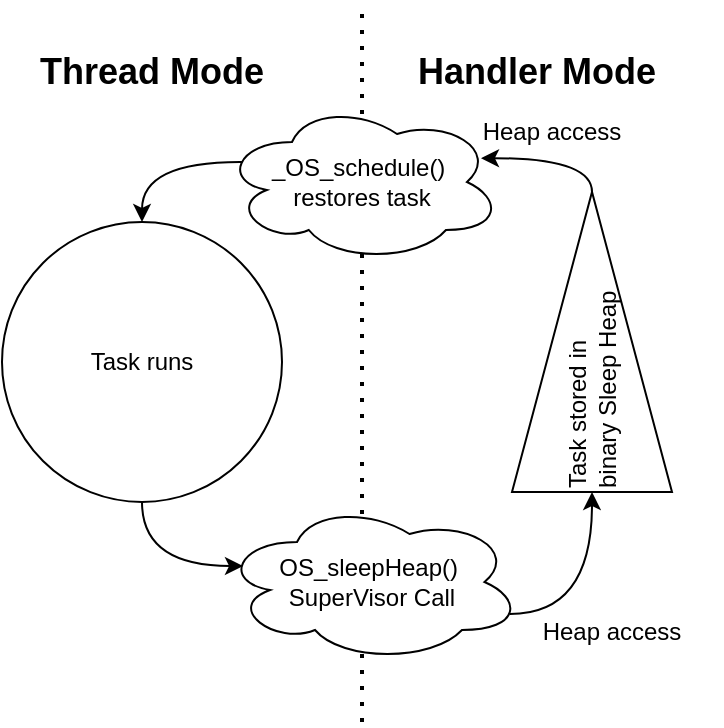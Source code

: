 <mxfile version="26.0.7">
  <diagram id="RU_Ic61VFjjMj9rcL3MH" name="Page-1">
    <mxGraphModel dx="579" dy="514" grid="1" gridSize="10" guides="1" tooltips="1" connect="1" arrows="1" fold="1" page="1" pageScale="1" pageWidth="850" pageHeight="1100" math="0" shadow="0">
      <root>
        <mxCell id="0" />
        <mxCell id="1" parent="0" />
        <mxCell id="0z87WQkEpv7xF07a0W3W-9" value="" style="endArrow=none;dashed=1;html=1;dashPattern=1 3;strokeWidth=2;rounded=0;" edge="1" parent="1">
          <mxGeometry width="50" height="50" relative="1" as="geometry">
            <mxPoint x="250" y="400" as="sourcePoint" />
            <mxPoint x="250" y="40" as="targetPoint" />
          </mxGeometry>
        </mxCell>
        <mxCell id="0z87WQkEpv7xF07a0W3W-1" value="Task stored in&amp;nbsp;&lt;div&gt;binary Sleep Heap&lt;/div&gt;" style="triangle;whiteSpace=wrap;html=1;rotation=-90;align=left;" vertex="1" parent="1">
          <mxGeometry x="290" y="170" width="150" height="80" as="geometry" />
        </mxCell>
        <mxCell id="0z87WQkEpv7xF07a0W3W-2" value="Task runs" style="ellipse;whiteSpace=wrap;html=1;aspect=fixed;" vertex="1" parent="1">
          <mxGeometry x="70" y="150" width="140" height="140" as="geometry" />
        </mxCell>
        <mxCell id="0z87WQkEpv7xF07a0W3W-6" style="edgeStyle=orthogonalEdgeStyle;rounded=0;orthogonalLoop=1;jettySize=auto;html=1;exitX=0.07;exitY=0.4;exitDx=0;exitDy=0;exitPerimeter=0;entryX=0.5;entryY=0;entryDx=0;entryDy=0;curved=1;" edge="1" parent="1" source="0z87WQkEpv7xF07a0W3W-3" target="0z87WQkEpv7xF07a0W3W-2">
          <mxGeometry relative="1" as="geometry">
            <Array as="points">
              <mxPoint x="238" y="120" />
              <mxPoint x="110" y="120" />
            </Array>
          </mxGeometry>
        </mxCell>
        <mxCell id="0z87WQkEpv7xF07a0W3W-3" value="_OS_schedule()&amp;nbsp;&lt;div&gt;restores task&lt;/div&gt;" style="ellipse;shape=cloud;whiteSpace=wrap;html=1;" vertex="1" parent="1">
          <mxGeometry x="180" y="90" width="140" height="80" as="geometry" />
        </mxCell>
        <mxCell id="0z87WQkEpv7xF07a0W3W-8" style="edgeStyle=orthogonalEdgeStyle;rounded=0;orthogonalLoop=1;jettySize=auto;html=1;exitX=0.96;exitY=0.7;exitDx=0;exitDy=0;exitPerimeter=0;entryX=0;entryY=0.5;entryDx=0;entryDy=0;curved=1;" edge="1" parent="1" source="0z87WQkEpv7xF07a0W3W-4" target="0z87WQkEpv7xF07a0W3W-1">
          <mxGeometry relative="1" as="geometry">
            <Array as="points">
              <mxPoint x="365" y="346" />
            </Array>
          </mxGeometry>
        </mxCell>
        <mxCell id="0z87WQkEpv7xF07a0W3W-4" value="OS_sleepHeap()&amp;nbsp;&lt;div&gt;SuperVisor Call&lt;/div&gt;" style="ellipse;shape=cloud;whiteSpace=wrap;html=1;" vertex="1" parent="1">
          <mxGeometry x="180" y="290" width="150" height="80" as="geometry" />
        </mxCell>
        <mxCell id="0z87WQkEpv7xF07a0W3W-5" style="edgeStyle=orthogonalEdgeStyle;rounded=0;orthogonalLoop=1;jettySize=auto;html=1;exitX=1;exitY=0.5;exitDx=0;exitDy=0;curved=1;entryX=0.925;entryY=0.351;entryDx=0;entryDy=0;entryPerimeter=0;" edge="1" parent="1" source="0z87WQkEpv7xF07a0W3W-1" target="0z87WQkEpv7xF07a0W3W-3">
          <mxGeometry relative="1" as="geometry">
            <mxPoint x="350" y="90" as="targetPoint" />
            <Array as="points">
              <mxPoint x="365" y="118" />
            </Array>
          </mxGeometry>
        </mxCell>
        <mxCell id="0z87WQkEpv7xF07a0W3W-7" style="edgeStyle=orthogonalEdgeStyle;rounded=0;orthogonalLoop=1;jettySize=auto;html=1;exitX=0.5;exitY=1;exitDx=0;exitDy=0;entryX=0.07;entryY=0.4;entryDx=0;entryDy=0;entryPerimeter=0;curved=1;" edge="1" parent="1" source="0z87WQkEpv7xF07a0W3W-2" target="0z87WQkEpv7xF07a0W3W-4">
          <mxGeometry relative="1" as="geometry">
            <Array as="points">
              <mxPoint x="140" y="322" />
            </Array>
          </mxGeometry>
        </mxCell>
        <mxCell id="0z87WQkEpv7xF07a0W3W-10" value="Thread Mode" style="text;html=1;align=center;verticalAlign=middle;whiteSpace=wrap;rounded=0;fontStyle=1;fontSize=18;" vertex="1" parent="1">
          <mxGeometry x="70" y="60" width="150" height="30" as="geometry" />
        </mxCell>
        <mxCell id="0z87WQkEpv7xF07a0W3W-11" value="Handler Mode" style="text;html=1;align=center;verticalAlign=middle;whiteSpace=wrap;rounded=0;fontStyle=1;fontSize=18;" vertex="1" parent="1">
          <mxGeometry x="270" y="60" width="135" height="30" as="geometry" />
        </mxCell>
        <mxCell id="0z87WQkEpv7xF07a0W3W-12" value="Heap access" style="text;html=1;align=center;verticalAlign=middle;whiteSpace=wrap;rounded=0;" vertex="1" parent="1">
          <mxGeometry x="290" y="90" width="110" height="30" as="geometry" />
        </mxCell>
        <mxCell id="0z87WQkEpv7xF07a0W3W-13" value="Heap access" style="text;html=1;align=center;verticalAlign=middle;whiteSpace=wrap;rounded=0;" vertex="1" parent="1">
          <mxGeometry x="320" y="340" width="110" height="30" as="geometry" />
        </mxCell>
      </root>
    </mxGraphModel>
  </diagram>
</mxfile>
